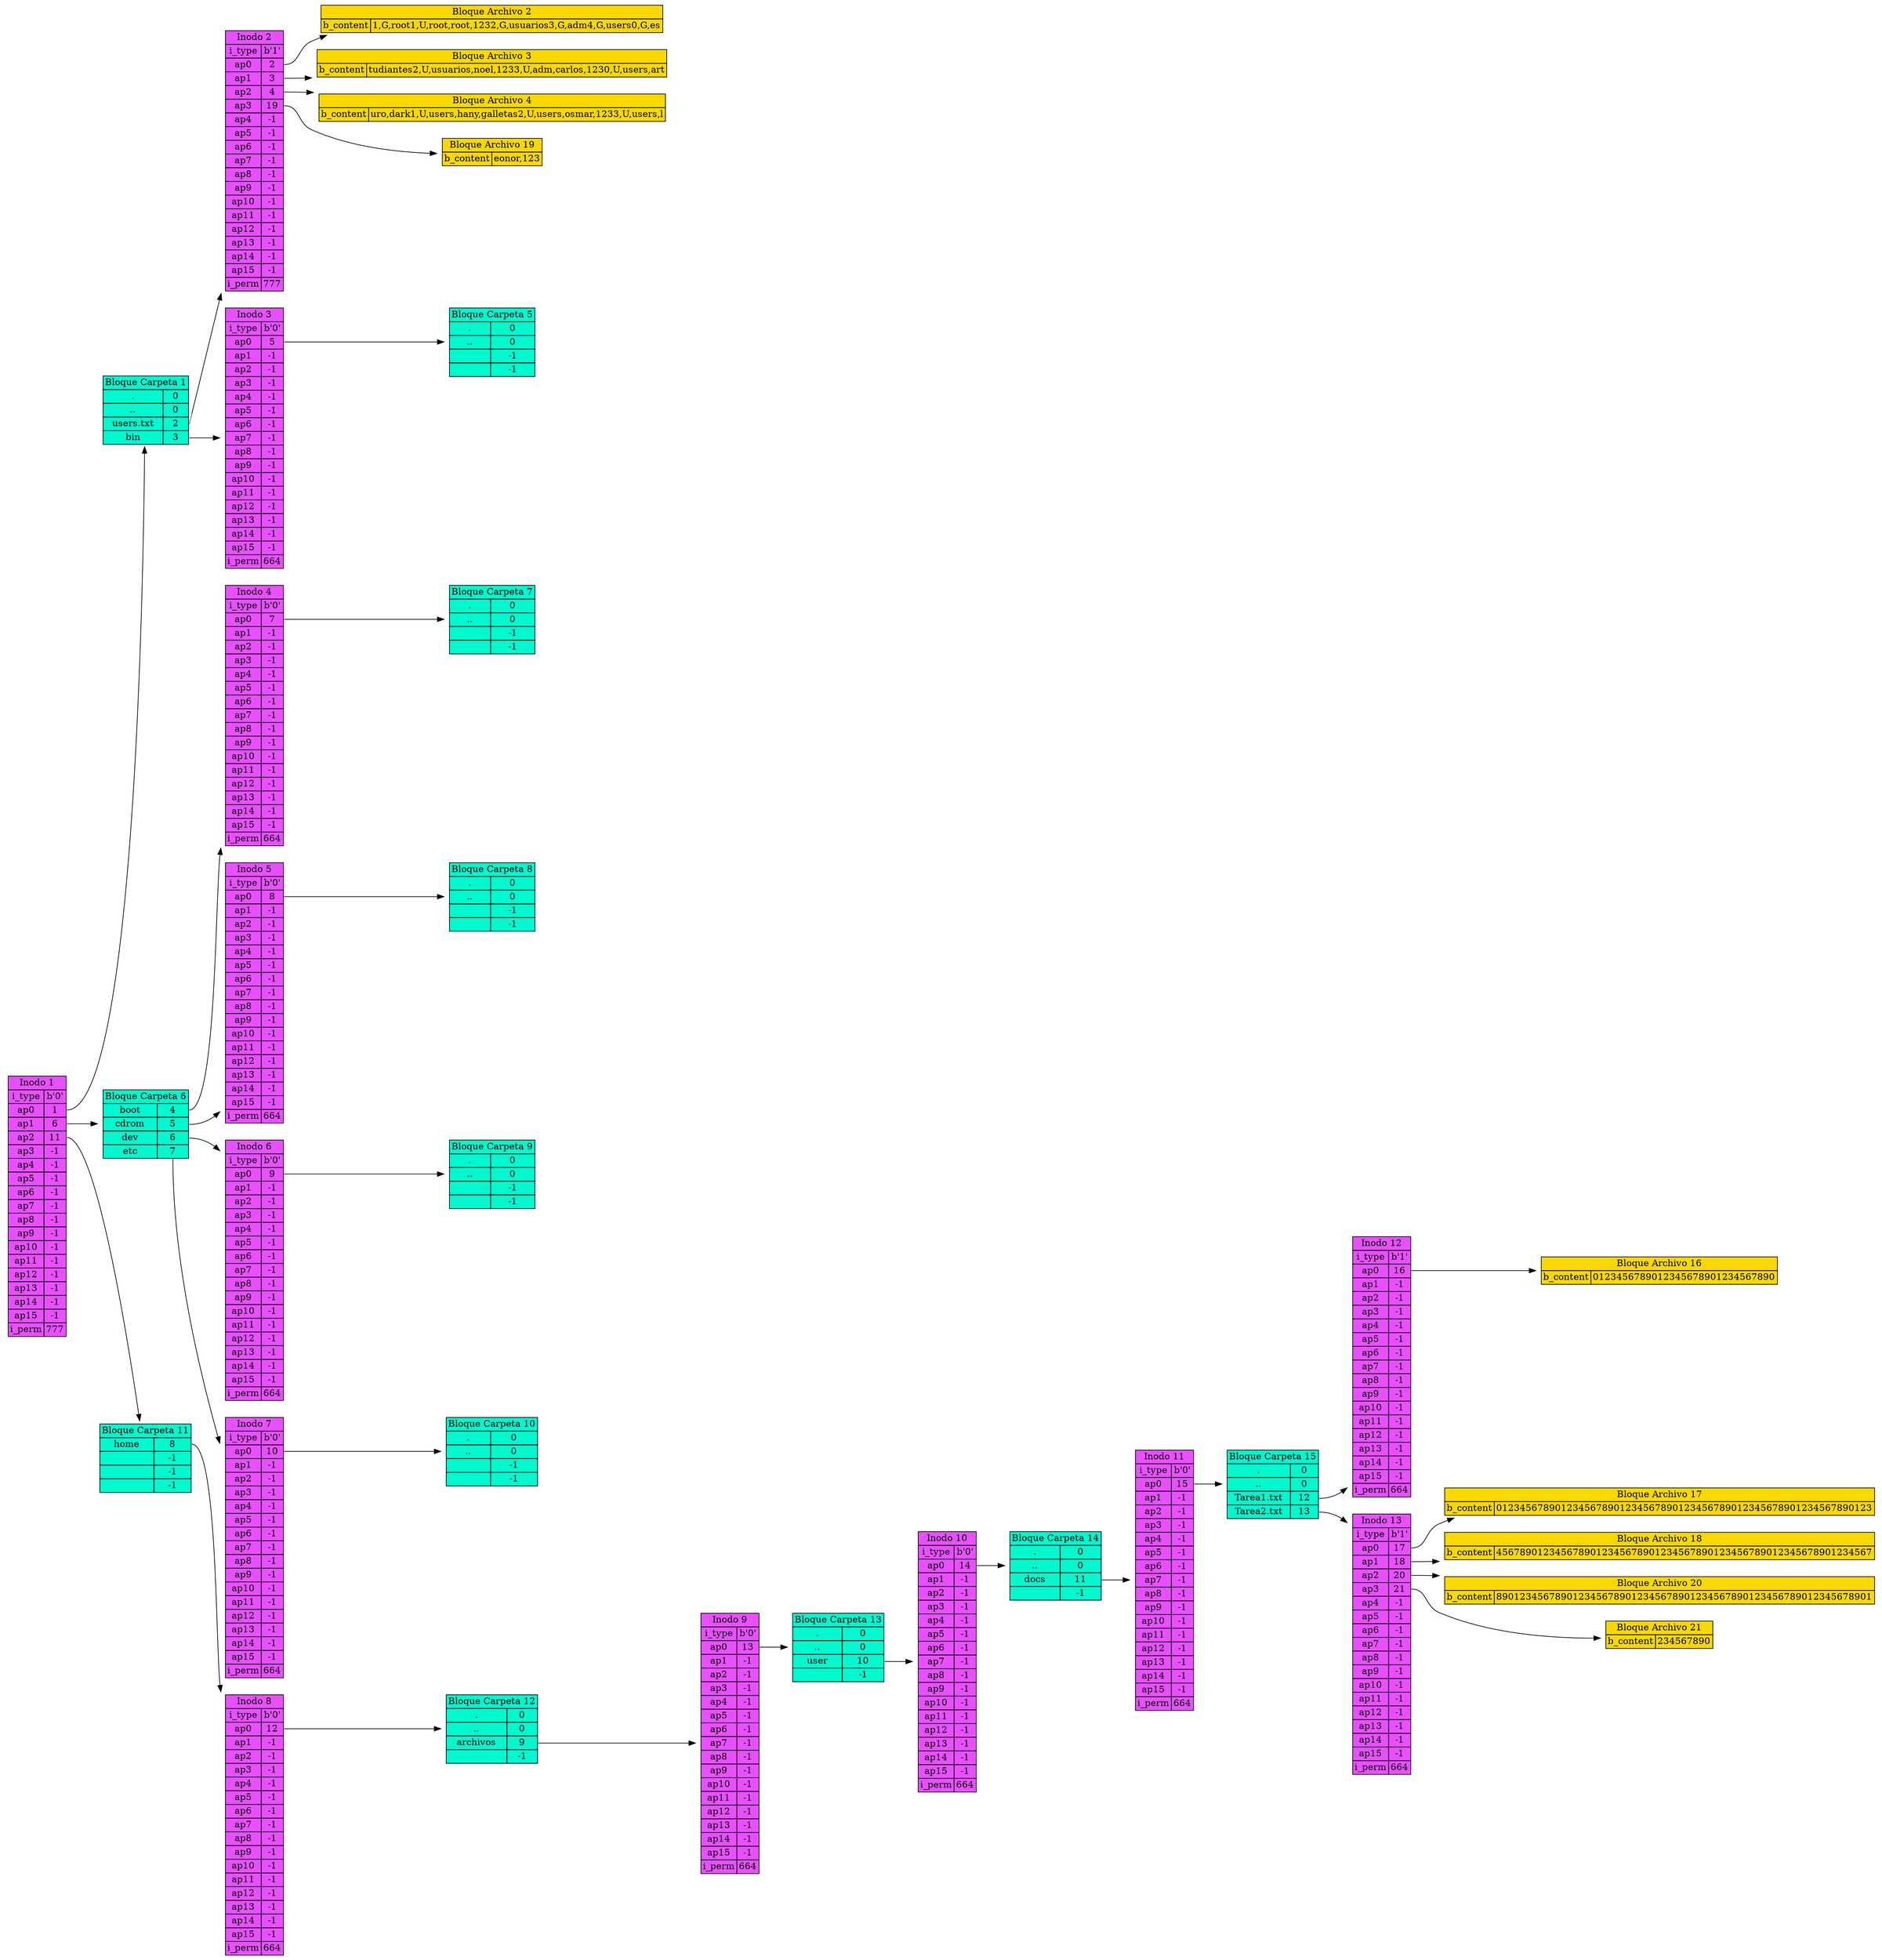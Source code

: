 digraph G{
node[shape=none]
rankdir=LR
inode1[label=<
<table border="0" cellborder="1" cellspacing="0" bgcolor="#E850FF">
<tr><td colspan="2">Inodo 1</td></tr>
<tr><td>i_type</td><td>b'0'</td></tr>
<tr><td>ap0</td><td  port = "cell1">1</td></tr>
<tr><td>ap1</td><td  port = "cell6">6</td></tr>
<tr><td>ap2</td><td  port = "cell11">11</td></tr>
<tr><td>ap3</td><td  port = "cell-1">-1</td></tr>
<tr><td>ap4</td><td  port = "cell-1">-1</td></tr>
<tr><td>ap5</td><td  port = "cell-1">-1</td></tr>
<tr><td>ap6</td><td  port = "cell-1">-1</td></tr>
<tr><td>ap7</td><td  port = "cell-1">-1</td></tr>
<tr><td>ap8</td><td  port = "cell-1">-1</td></tr>
<tr><td>ap9</td><td  port = "cell-1">-1</td></tr>
<tr><td>ap10</td><td  port = "cell-1">-1</td></tr>
<tr><td>ap11</td><td  port = "cell-1">-1</td></tr>
<tr><td>ap12</td><td  port = "cell-1">-1</td></tr>
<tr><td>ap13</td><td  port = "cell-1">-1</td></tr>
<tr><td>ap14</td><td  port = "cell-1">-1</td></tr>
<tr><td>ap15</td><td  port = "cell-1">-1</td></tr>
<tr><td>i_perm</td><td>777</td></tr>
</table>
>]
inode2[label=<
<table border="0" cellborder="1" cellspacing="0" bgcolor="#E850FF">
<tr><td colspan="2">Inodo 2</td></tr>
<tr><td>i_type</td><td>b'1'</td></tr>
<tr><td>ap0</td><td  port = "cell2">2</td></tr>
<tr><td>ap1</td><td  port = "cell3">3</td></tr>
<tr><td>ap2</td><td  port = "cell4">4</td></tr>
<tr><td>ap3</td><td  port = "cell19">19</td></tr>
<tr><td>ap4</td><td  port = "cell-1">-1</td></tr>
<tr><td>ap5</td><td  port = "cell-1">-1</td></tr>
<tr><td>ap6</td><td  port = "cell-1">-1</td></tr>
<tr><td>ap7</td><td  port = "cell-1">-1</td></tr>
<tr><td>ap8</td><td  port = "cell-1">-1</td></tr>
<tr><td>ap9</td><td  port = "cell-1">-1</td></tr>
<tr><td>ap10</td><td  port = "cell-1">-1</td></tr>
<tr><td>ap11</td><td  port = "cell-1">-1</td></tr>
<tr><td>ap12</td><td  port = "cell-1">-1</td></tr>
<tr><td>ap13</td><td  port = "cell-1">-1</td></tr>
<tr><td>ap14</td><td  port = "cell-1">-1</td></tr>
<tr><td>ap15</td><td  port = "cell-1">-1</td></tr>
<tr><td>i_perm</td><td>777</td></tr>
</table>
>]
inode3[label=<
<table border="0" cellborder="1" cellspacing="0" bgcolor="#E850FF">
<tr><td colspan="2">Inodo 3</td></tr>
<tr><td>i_type</td><td>b'0'</td></tr>
<tr><td>ap0</td><td  port = "cell5">5</td></tr>
<tr><td>ap1</td><td  port = "cell-1">-1</td></tr>
<tr><td>ap2</td><td  port = "cell-1">-1</td></tr>
<tr><td>ap3</td><td  port = "cell-1">-1</td></tr>
<tr><td>ap4</td><td  port = "cell-1">-1</td></tr>
<tr><td>ap5</td><td  port = "cell-1">-1</td></tr>
<tr><td>ap6</td><td  port = "cell-1">-1</td></tr>
<tr><td>ap7</td><td  port = "cell-1">-1</td></tr>
<tr><td>ap8</td><td  port = "cell-1">-1</td></tr>
<tr><td>ap9</td><td  port = "cell-1">-1</td></tr>
<tr><td>ap10</td><td  port = "cell-1">-1</td></tr>
<tr><td>ap11</td><td  port = "cell-1">-1</td></tr>
<tr><td>ap12</td><td  port = "cell-1">-1</td></tr>
<tr><td>ap13</td><td  port = "cell-1">-1</td></tr>
<tr><td>ap14</td><td  port = "cell-1">-1</td></tr>
<tr><td>ap15</td><td  port = "cell-1">-1</td></tr>
<tr><td>i_perm</td><td>664</td></tr>
</table>
>]
inode4[label=<
<table border="0" cellborder="1" cellspacing="0" bgcolor="#E850FF">
<tr><td colspan="2">Inodo 4</td></tr>
<tr><td>i_type</td><td>b'0'</td></tr>
<tr><td>ap0</td><td  port = "cell7">7</td></tr>
<tr><td>ap1</td><td  port = "cell-1">-1</td></tr>
<tr><td>ap2</td><td  port = "cell-1">-1</td></tr>
<tr><td>ap3</td><td  port = "cell-1">-1</td></tr>
<tr><td>ap4</td><td  port = "cell-1">-1</td></tr>
<tr><td>ap5</td><td  port = "cell-1">-1</td></tr>
<tr><td>ap6</td><td  port = "cell-1">-1</td></tr>
<tr><td>ap7</td><td  port = "cell-1">-1</td></tr>
<tr><td>ap8</td><td  port = "cell-1">-1</td></tr>
<tr><td>ap9</td><td  port = "cell-1">-1</td></tr>
<tr><td>ap10</td><td  port = "cell-1">-1</td></tr>
<tr><td>ap11</td><td  port = "cell-1">-1</td></tr>
<tr><td>ap12</td><td  port = "cell-1">-1</td></tr>
<tr><td>ap13</td><td  port = "cell-1">-1</td></tr>
<tr><td>ap14</td><td  port = "cell-1">-1</td></tr>
<tr><td>ap15</td><td  port = "cell-1">-1</td></tr>
<tr><td>i_perm</td><td>664</td></tr>
</table>
>]
inode5[label=<
<table border="0" cellborder="1" cellspacing="0" bgcolor="#E850FF">
<tr><td colspan="2">Inodo 5</td></tr>
<tr><td>i_type</td><td>b'0'</td></tr>
<tr><td>ap0</td><td  port = "cell8">8</td></tr>
<tr><td>ap1</td><td  port = "cell-1">-1</td></tr>
<tr><td>ap2</td><td  port = "cell-1">-1</td></tr>
<tr><td>ap3</td><td  port = "cell-1">-1</td></tr>
<tr><td>ap4</td><td  port = "cell-1">-1</td></tr>
<tr><td>ap5</td><td  port = "cell-1">-1</td></tr>
<tr><td>ap6</td><td  port = "cell-1">-1</td></tr>
<tr><td>ap7</td><td  port = "cell-1">-1</td></tr>
<tr><td>ap8</td><td  port = "cell-1">-1</td></tr>
<tr><td>ap9</td><td  port = "cell-1">-1</td></tr>
<tr><td>ap10</td><td  port = "cell-1">-1</td></tr>
<tr><td>ap11</td><td  port = "cell-1">-1</td></tr>
<tr><td>ap12</td><td  port = "cell-1">-1</td></tr>
<tr><td>ap13</td><td  port = "cell-1">-1</td></tr>
<tr><td>ap14</td><td  port = "cell-1">-1</td></tr>
<tr><td>ap15</td><td  port = "cell-1">-1</td></tr>
<tr><td>i_perm</td><td>664</td></tr>
</table>
>]
inode6[label=<
<table border="0" cellborder="1" cellspacing="0" bgcolor="#E850FF">
<tr><td colspan="2">Inodo 6</td></tr>
<tr><td>i_type</td><td>b'0'</td></tr>
<tr><td>ap0</td><td  port = "cell9">9</td></tr>
<tr><td>ap1</td><td  port = "cell-1">-1</td></tr>
<tr><td>ap2</td><td  port = "cell-1">-1</td></tr>
<tr><td>ap3</td><td  port = "cell-1">-1</td></tr>
<tr><td>ap4</td><td  port = "cell-1">-1</td></tr>
<tr><td>ap5</td><td  port = "cell-1">-1</td></tr>
<tr><td>ap6</td><td  port = "cell-1">-1</td></tr>
<tr><td>ap7</td><td  port = "cell-1">-1</td></tr>
<tr><td>ap8</td><td  port = "cell-1">-1</td></tr>
<tr><td>ap9</td><td  port = "cell-1">-1</td></tr>
<tr><td>ap10</td><td  port = "cell-1">-1</td></tr>
<tr><td>ap11</td><td  port = "cell-1">-1</td></tr>
<tr><td>ap12</td><td  port = "cell-1">-1</td></tr>
<tr><td>ap13</td><td  port = "cell-1">-1</td></tr>
<tr><td>ap14</td><td  port = "cell-1">-1</td></tr>
<tr><td>ap15</td><td  port = "cell-1">-1</td></tr>
<tr><td>i_perm</td><td>664</td></tr>
</table>
>]
inode7[label=<
<table border="0" cellborder="1" cellspacing="0" bgcolor="#E850FF">
<tr><td colspan="2">Inodo 7</td></tr>
<tr><td>i_type</td><td>b'0'</td></tr>
<tr><td>ap0</td><td  port = "cell10">10</td></tr>
<tr><td>ap1</td><td  port = "cell-1">-1</td></tr>
<tr><td>ap2</td><td  port = "cell-1">-1</td></tr>
<tr><td>ap3</td><td  port = "cell-1">-1</td></tr>
<tr><td>ap4</td><td  port = "cell-1">-1</td></tr>
<tr><td>ap5</td><td  port = "cell-1">-1</td></tr>
<tr><td>ap6</td><td  port = "cell-1">-1</td></tr>
<tr><td>ap7</td><td  port = "cell-1">-1</td></tr>
<tr><td>ap8</td><td  port = "cell-1">-1</td></tr>
<tr><td>ap9</td><td  port = "cell-1">-1</td></tr>
<tr><td>ap10</td><td  port = "cell-1">-1</td></tr>
<tr><td>ap11</td><td  port = "cell-1">-1</td></tr>
<tr><td>ap12</td><td  port = "cell-1">-1</td></tr>
<tr><td>ap13</td><td  port = "cell-1">-1</td></tr>
<tr><td>ap14</td><td  port = "cell-1">-1</td></tr>
<tr><td>ap15</td><td  port = "cell-1">-1</td></tr>
<tr><td>i_perm</td><td>664</td></tr>
</table>
>]
inode8[label=<
<table border="0" cellborder="1" cellspacing="0" bgcolor="#E850FF">
<tr><td colspan="2">Inodo 8</td></tr>
<tr><td>i_type</td><td>b'0'</td></tr>
<tr><td>ap0</td><td  port = "cell12">12</td></tr>
<tr><td>ap1</td><td  port = "cell-1">-1</td></tr>
<tr><td>ap2</td><td  port = "cell-1">-1</td></tr>
<tr><td>ap3</td><td  port = "cell-1">-1</td></tr>
<tr><td>ap4</td><td  port = "cell-1">-1</td></tr>
<tr><td>ap5</td><td  port = "cell-1">-1</td></tr>
<tr><td>ap6</td><td  port = "cell-1">-1</td></tr>
<tr><td>ap7</td><td  port = "cell-1">-1</td></tr>
<tr><td>ap8</td><td  port = "cell-1">-1</td></tr>
<tr><td>ap9</td><td  port = "cell-1">-1</td></tr>
<tr><td>ap10</td><td  port = "cell-1">-1</td></tr>
<tr><td>ap11</td><td  port = "cell-1">-1</td></tr>
<tr><td>ap12</td><td  port = "cell-1">-1</td></tr>
<tr><td>ap13</td><td  port = "cell-1">-1</td></tr>
<tr><td>ap14</td><td  port = "cell-1">-1</td></tr>
<tr><td>ap15</td><td  port = "cell-1">-1</td></tr>
<tr><td>i_perm</td><td>664</td></tr>
</table>
>]
inode9[label=<
<table border="0" cellborder="1" cellspacing="0" bgcolor="#E850FF">
<tr><td colspan="2">Inodo 9</td></tr>
<tr><td>i_type</td><td>b'0'</td></tr>
<tr><td>ap0</td><td  port = "cell13">13</td></tr>
<tr><td>ap1</td><td  port = "cell-1">-1</td></tr>
<tr><td>ap2</td><td  port = "cell-1">-1</td></tr>
<tr><td>ap3</td><td  port = "cell-1">-1</td></tr>
<tr><td>ap4</td><td  port = "cell-1">-1</td></tr>
<tr><td>ap5</td><td  port = "cell-1">-1</td></tr>
<tr><td>ap6</td><td  port = "cell-1">-1</td></tr>
<tr><td>ap7</td><td  port = "cell-1">-1</td></tr>
<tr><td>ap8</td><td  port = "cell-1">-1</td></tr>
<tr><td>ap9</td><td  port = "cell-1">-1</td></tr>
<tr><td>ap10</td><td  port = "cell-1">-1</td></tr>
<tr><td>ap11</td><td  port = "cell-1">-1</td></tr>
<tr><td>ap12</td><td  port = "cell-1">-1</td></tr>
<tr><td>ap13</td><td  port = "cell-1">-1</td></tr>
<tr><td>ap14</td><td  port = "cell-1">-1</td></tr>
<tr><td>ap15</td><td  port = "cell-1">-1</td></tr>
<tr><td>i_perm</td><td>664</td></tr>
</table>
>]
inode10[label=<
<table border="0" cellborder="1" cellspacing="0" bgcolor="#E850FF">
<tr><td colspan="2">Inodo 10</td></tr>
<tr><td>i_type</td><td>b'0'</td></tr>
<tr><td>ap0</td><td  port = "cell14">14</td></tr>
<tr><td>ap1</td><td  port = "cell-1">-1</td></tr>
<tr><td>ap2</td><td  port = "cell-1">-1</td></tr>
<tr><td>ap3</td><td  port = "cell-1">-1</td></tr>
<tr><td>ap4</td><td  port = "cell-1">-1</td></tr>
<tr><td>ap5</td><td  port = "cell-1">-1</td></tr>
<tr><td>ap6</td><td  port = "cell-1">-1</td></tr>
<tr><td>ap7</td><td  port = "cell-1">-1</td></tr>
<tr><td>ap8</td><td  port = "cell-1">-1</td></tr>
<tr><td>ap9</td><td  port = "cell-1">-1</td></tr>
<tr><td>ap10</td><td  port = "cell-1">-1</td></tr>
<tr><td>ap11</td><td  port = "cell-1">-1</td></tr>
<tr><td>ap12</td><td  port = "cell-1">-1</td></tr>
<tr><td>ap13</td><td  port = "cell-1">-1</td></tr>
<tr><td>ap14</td><td  port = "cell-1">-1</td></tr>
<tr><td>ap15</td><td  port = "cell-1">-1</td></tr>
<tr><td>i_perm</td><td>664</td></tr>
</table>
>]
inode11[label=<
<table border="0" cellborder="1" cellspacing="0" bgcolor="#E850FF">
<tr><td colspan="2">Inodo 11</td></tr>
<tr><td>i_type</td><td>b'0'</td></tr>
<tr><td>ap0</td><td  port = "cell15">15</td></tr>
<tr><td>ap1</td><td  port = "cell-1">-1</td></tr>
<tr><td>ap2</td><td  port = "cell-1">-1</td></tr>
<tr><td>ap3</td><td  port = "cell-1">-1</td></tr>
<tr><td>ap4</td><td  port = "cell-1">-1</td></tr>
<tr><td>ap5</td><td  port = "cell-1">-1</td></tr>
<tr><td>ap6</td><td  port = "cell-1">-1</td></tr>
<tr><td>ap7</td><td  port = "cell-1">-1</td></tr>
<tr><td>ap8</td><td  port = "cell-1">-1</td></tr>
<tr><td>ap9</td><td  port = "cell-1">-1</td></tr>
<tr><td>ap10</td><td  port = "cell-1">-1</td></tr>
<tr><td>ap11</td><td  port = "cell-1">-1</td></tr>
<tr><td>ap12</td><td  port = "cell-1">-1</td></tr>
<tr><td>ap13</td><td  port = "cell-1">-1</td></tr>
<tr><td>ap14</td><td  port = "cell-1">-1</td></tr>
<tr><td>ap15</td><td  port = "cell-1">-1</td></tr>
<tr><td>i_perm</td><td>664</td></tr>
</table>
>]
inode12[label=<
<table border="0" cellborder="1" cellspacing="0" bgcolor="#E850FF">
<tr><td colspan="2">Inodo 12</td></tr>
<tr><td>i_type</td><td>b'1'</td></tr>
<tr><td>ap0</td><td  port = "cell16">16</td></tr>
<tr><td>ap1</td><td  port = "cell-1">-1</td></tr>
<tr><td>ap2</td><td  port = "cell-1">-1</td></tr>
<tr><td>ap3</td><td  port = "cell-1">-1</td></tr>
<tr><td>ap4</td><td  port = "cell-1">-1</td></tr>
<tr><td>ap5</td><td  port = "cell-1">-1</td></tr>
<tr><td>ap6</td><td  port = "cell-1">-1</td></tr>
<tr><td>ap7</td><td  port = "cell-1">-1</td></tr>
<tr><td>ap8</td><td  port = "cell-1">-1</td></tr>
<tr><td>ap9</td><td  port = "cell-1">-1</td></tr>
<tr><td>ap10</td><td  port = "cell-1">-1</td></tr>
<tr><td>ap11</td><td  port = "cell-1">-1</td></tr>
<tr><td>ap12</td><td  port = "cell-1">-1</td></tr>
<tr><td>ap13</td><td  port = "cell-1">-1</td></tr>
<tr><td>ap14</td><td  port = "cell-1">-1</td></tr>
<tr><td>ap15</td><td  port = "cell-1">-1</td></tr>
<tr><td>i_perm</td><td>664</td></tr>
</table>
>]
inode13[label=<
<table border="0" cellborder="1" cellspacing="0" bgcolor="#E850FF">
<tr><td colspan="2">Inodo 13</td></tr>
<tr><td>i_type</td><td>b'1'</td></tr>
<tr><td>ap0</td><td  port = "cell17">17</td></tr>
<tr><td>ap1</td><td  port = "cell18">18</td></tr>
<tr><td>ap2</td><td  port = "cell20">20</td></tr>
<tr><td>ap3</td><td  port = "cell21">21</td></tr>
<tr><td>ap4</td><td  port = "cell-1">-1</td></tr>
<tr><td>ap5</td><td  port = "cell-1">-1</td></tr>
<tr><td>ap6</td><td  port = "cell-1">-1</td></tr>
<tr><td>ap7</td><td  port = "cell-1">-1</td></tr>
<tr><td>ap8</td><td  port = "cell-1">-1</td></tr>
<tr><td>ap9</td><td  port = "cell-1">-1</td></tr>
<tr><td>ap10</td><td  port = "cell-1">-1</td></tr>
<tr><td>ap11</td><td  port = "cell-1">-1</td></tr>
<tr><td>ap12</td><td  port = "cell-1">-1</td></tr>
<tr><td>ap13</td><td  port = "cell-1">-1</td></tr>
<tr><td>ap14</td><td  port = "cell-1">-1</td></tr>
<tr><td>ap15</td><td  port = "cell-1">-1</td></tr>
<tr><td>i_perm</td><td>664</td></tr>
</table>
>]
block1[label=<
<table border="0" cellborder="1" cellspacing="0" bgcolor="#00F9CF">
<tr><td colspan="2">Bloque Carpeta 1</td></tr>
<tr><td>.</td>
<td port = "in0">0</td></tr>
<tr><td>..</td>
<td port = "in0">0</td></tr>
<tr><td>users.txt</td>
<td port = "in2">2</td></tr>
<tr><td>bin</td>
<td port = "in3">3</td></tr>
</table>
>]
block6[label=<
<table border="0" cellborder="1" cellspacing="0" bgcolor="#00F9CF">
<tr><td colspan="2">Bloque Carpeta 6</td></tr>
<tr><td>boot</td>
<td port = "in4">4</td></tr>
<tr><td>cdrom</td>
<td port = "in5">5</td></tr>
<tr><td>dev</td>
<td port = "in6">6</td></tr>
<tr><td>etc</td>
<td port = "in7">7</td></tr>
</table>
>]
block11[label=<
<table border="0" cellborder="1" cellspacing="0" bgcolor="#00F9CF">
<tr><td colspan="2">Bloque Carpeta 11</td></tr>
<tr><td>home</td>
<td port = "in8">8</td></tr>
<tr><td></td>
<td port = "in-1">-1</td></tr>
<tr><td></td>
<td port = "in-1">-1</td></tr>
<tr><td></td>
<td port = "in-1">-1</td></tr>
</table>
>]
block5[label=<
<table border="0" cellborder="1" cellspacing="0" bgcolor="#00F9CF">
<tr><td colspan="2">Bloque Carpeta 5</td></tr>
<tr><td>.</td>
<td port = "in0">0</td></tr>
<tr><td>..</td>
<td port = "in0">0</td></tr>
<tr><td></td>
<td port = "in-1">-1</td></tr>
<tr><td></td>
<td port = "in-1">-1</td></tr>
</table>
>]
block7[label=<
<table border="0" cellborder="1" cellspacing="0" bgcolor="#00F9CF">
<tr><td colspan="2">Bloque Carpeta 7</td></tr>
<tr><td>.</td>
<td port = "in0">0</td></tr>
<tr><td>..</td>
<td port = "in0">0</td></tr>
<tr><td></td>
<td port = "in-1">-1</td></tr>
<tr><td></td>
<td port = "in-1">-1</td></tr>
</table>
>]
block8[label=<
<table border="0" cellborder="1" cellspacing="0" bgcolor="#00F9CF">
<tr><td colspan="2">Bloque Carpeta 8</td></tr>
<tr><td>.</td>
<td port = "in0">0</td></tr>
<tr><td>..</td>
<td port = "in0">0</td></tr>
<tr><td></td>
<td port = "in-1">-1</td></tr>
<tr><td></td>
<td port = "in-1">-1</td></tr>
</table>
>]
block9[label=<
<table border="0" cellborder="1" cellspacing="0" bgcolor="#00F9CF">
<tr><td colspan="2">Bloque Carpeta 9</td></tr>
<tr><td>.</td>
<td port = "in0">0</td></tr>
<tr><td>..</td>
<td port = "in0">0</td></tr>
<tr><td></td>
<td port = "in-1">-1</td></tr>
<tr><td></td>
<td port = "in-1">-1</td></tr>
</table>
>]
block10[label=<
<table border="0" cellborder="1" cellspacing="0" bgcolor="#00F9CF">
<tr><td colspan="2">Bloque Carpeta 10</td></tr>
<tr><td>.</td>
<td port = "in0">0</td></tr>
<tr><td>..</td>
<td port = "in0">0</td></tr>
<tr><td></td>
<td port = "in-1">-1</td></tr>
<tr><td></td>
<td port = "in-1">-1</td></tr>
</table>
>]
block12[label=<
<table border="0" cellborder="1" cellspacing="0" bgcolor="#00F9CF">
<tr><td colspan="2">Bloque Carpeta 12</td></tr>
<tr><td>.</td>
<td port = "in0">0</td></tr>
<tr><td>..</td>
<td port = "in0">0</td></tr>
<tr><td>archivos</td>
<td port = "in9">9</td></tr>
<tr><td></td>
<td port = "in-1">-1</td></tr>
</table>
>]
block13[label=<
<table border="0" cellborder="1" cellspacing="0" bgcolor="#00F9CF">
<tr><td colspan="2">Bloque Carpeta 13</td></tr>
<tr><td>.</td>
<td port = "in0">0</td></tr>
<tr><td>..</td>
<td port = "in0">0</td></tr>
<tr><td>user</td>
<td port = "in10">10</td></tr>
<tr><td></td>
<td port = "in-1">-1</td></tr>
</table>
>]
block14[label=<
<table border="0" cellborder="1" cellspacing="0" bgcolor="#00F9CF">
<tr><td colspan="2">Bloque Carpeta 14</td></tr>
<tr><td>.</td>
<td port = "in0">0</td></tr>
<tr><td>..</td>
<td port = "in0">0</td></tr>
<tr><td>docs</td>
<td port = "in11">11</td></tr>
<tr><td></td>
<td port = "in-1">-1</td></tr>
</table>
>]
block15[label=<
<table border="0" cellborder="1" cellspacing="0" bgcolor="#00F9CF">
<tr><td colspan="2">Bloque Carpeta 15</td></tr>
<tr><td>.</td>
<td port = "in0">0</td></tr>
<tr><td>..</td>
<td port = "in0">0</td></tr>
<tr><td>Tarea1.txt</td>
<td port = "in12">12</td></tr>
<tr><td>Tarea2.txt</td>
<td port = "in13">13</td></tr>
</table>
>]
block2[label=<
<table border="0" cellborder="1" cellspacing="0" bgcolor="#F9D800">
<tr><td colspan="2">Bloque Archivo 2</td></tr>
<tr><td>b_content</td><td>1,G,root
1,U,root,root,123
2,G,usuarios
3,G,adm
4,G,users
0,G,es</td></tr>
</table>
>]
block3[label=<
<table border="0" cellborder="1" cellspacing="0" bgcolor="#F9D800">
<tr><td colspan="2">Bloque Archivo 3</td></tr>
<tr><td>b_content</td><td>tudiantes
2,U,usuarios,noel,123
3,U,adm,carlos,123
0,U,users,art</td></tr>
</table>
>]
block4[label=<
<table border="0" cellborder="1" cellspacing="0" bgcolor="#F9D800">
<tr><td colspan="2">Bloque Archivo 4</td></tr>
<tr><td>b_content</td><td>uro,dark
1,U,users,hany,galletas
2,U,users,osmar,123
3,U,users,l</td></tr>
</table>
>]
block19[label=<
<table border="0" cellborder="1" cellspacing="0" bgcolor="#F9D800">
<tr><td colspan="2">Bloque Archivo 19</td></tr>
<tr><td>b_content</td><td>eonor,123
</td></tr>
</table>
>]
block16[label=<
<table border="0" cellborder="1" cellspacing="0" bgcolor="#F9D800">
<tr><td colspan="2">Bloque Archivo 16</td></tr>
<tr><td>b_content</td><td>0123456789012345678901234567890</td></tr>
</table>
>]
block17[label=<
<table border="0" cellborder="1" cellspacing="0" bgcolor="#F9D800">
<tr><td colspan="2">Bloque Archivo 17</td></tr>
<tr><td>b_content</td><td>0123456789012345678901234567890123456789012345678901234567890123</td></tr>
</table>
>]
block18[label=<
<table border="0" cellborder="1" cellspacing="0" bgcolor="#F9D800">
<tr><td colspan="2">Bloque Archivo 18</td></tr>
<tr><td>b_content</td><td>4567890123456789012345678901234567890123456789012345678901234567</td></tr>
</table>
>]
block20[label=<
<table border="0" cellborder="1" cellspacing="0" bgcolor="#F9D800">
<tr><td colspan="2">Bloque Archivo 20</td></tr>
<tr><td>b_content</td><td>8901234567890123456789012345678901234567890123456789012345678901</td></tr>
</table>
>]
block21[label=<
<table border="0" cellborder="1" cellspacing="0" bgcolor="#F9D800">
<tr><td colspan="2">Bloque Archivo 21</td></tr>
<tr><td>b_content</td><td>234567890</td></tr>
</table>
>]
inode1:cell1->block1
inode1:cell6->block6
inode1:cell11->block11
inode2:cell2->block2
inode2:cell3->block3
inode2:cell4->block4
inode2:cell19->block19
inode3:cell5->block5
inode4:cell7->block7
inode5:cell8->block8
inode6:cell9->block9
inode7:cell10->block10
inode8:cell12->block12
inode9:cell13->block13
inode10:cell14->block14
inode11:cell15->block15
inode12:cell16->block16
inode13:cell17->block17
inode13:cell18->block18
inode13:cell20->block20
inode13:cell21->block21
block1:in2->inode2
block1:in3->inode3
block6:in4->inode4
block6:in5->inode5
block6:in6->inode6
block6:in7->inode7
block11:in8->inode8
block12:in9->inode9
block13:in10->inode10
block14:in11->inode11
block15:in12->inode12
block15:in13->inode13
}

